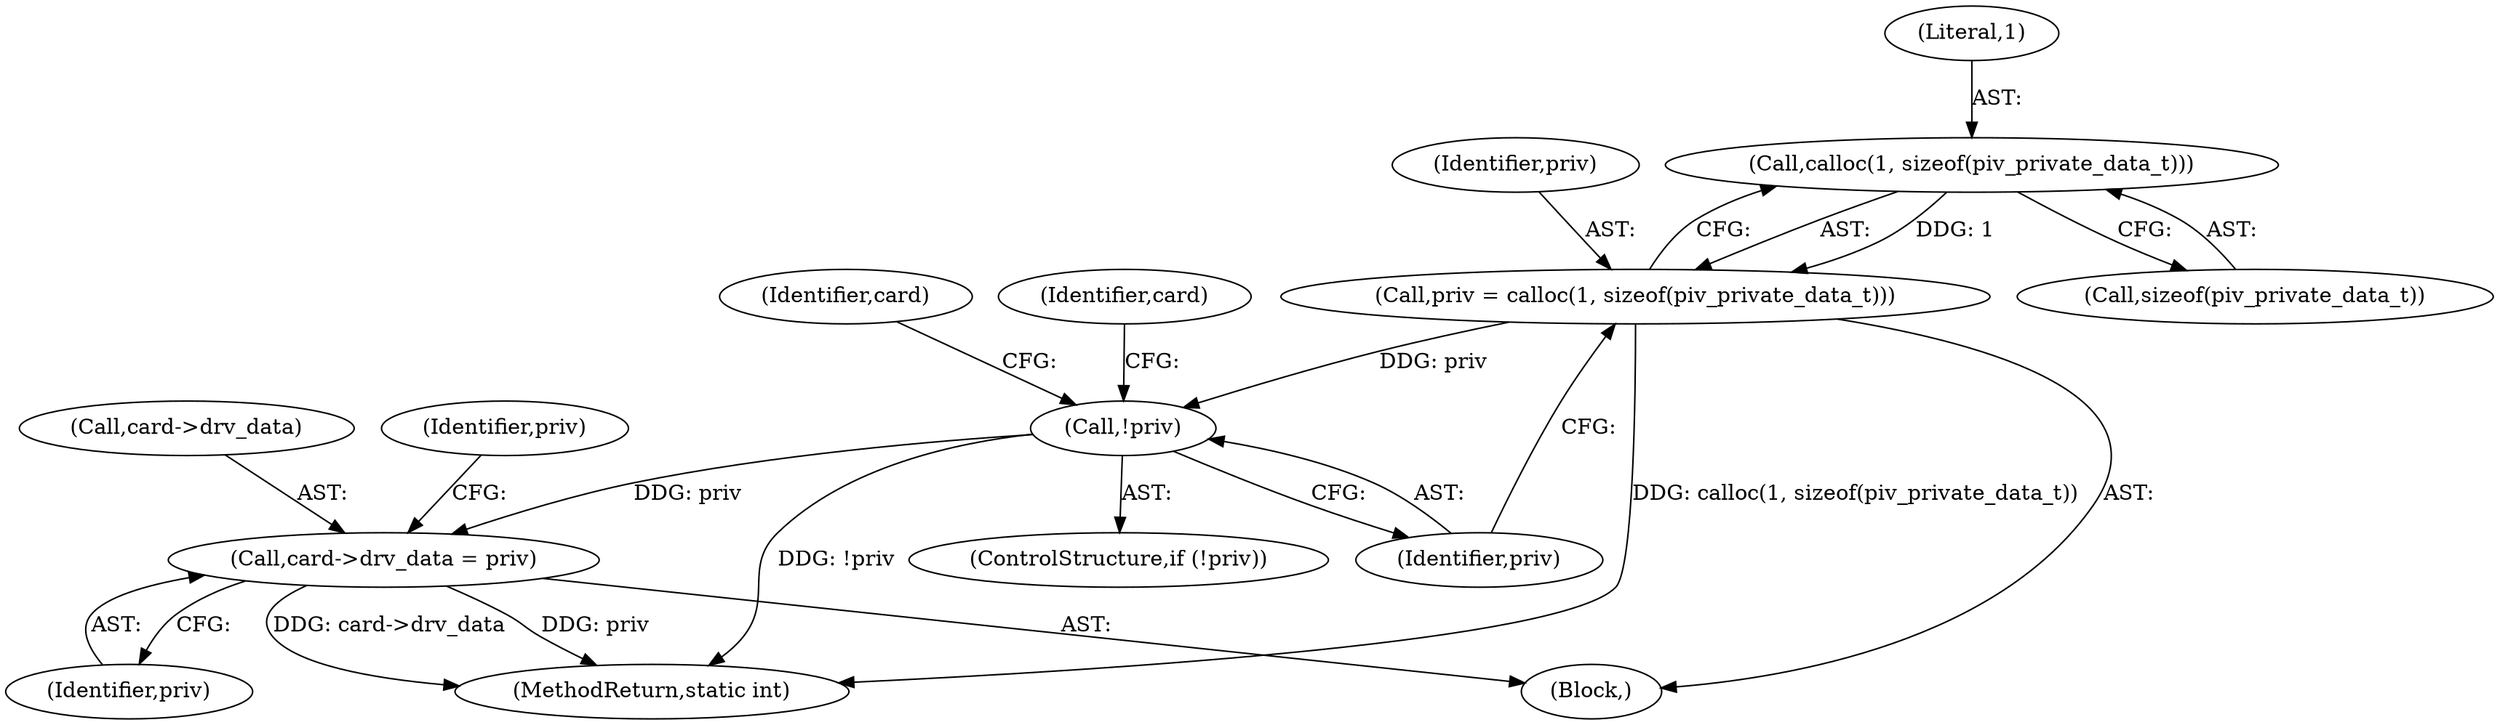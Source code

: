 digraph "0_OpenSC_8fe377e93b4b56060e5bbfb6f3142ceaeca744fa_15@API" {
"1000354" [label="(Call,calloc(1, sizeof(piv_private_data_t)))"];
"1000352" [label="(Call,priv = calloc(1, sizeof(piv_private_data_t)))"];
"1000359" [label="(Call,!priv)"];
"1000378" [label="(Call,card->drv_data = priv)"];
"1000379" [label="(Call,card->drv_data)"];
"1000516" [label="(MethodReturn,static int)"];
"1000363" [label="(Identifier,card)"];
"1000352" [label="(Call,priv = calloc(1, sizeof(piv_private_data_t)))"];
"1000353" [label="(Identifier,priv)"];
"1000359" [label="(Call,!priv)"];
"1000358" [label="(ControlStructure,if (!priv))"];
"1000382" [label="(Identifier,priv)"];
"1000354" [label="(Call,calloc(1, sizeof(piv_private_data_t)))"];
"1000355" [label="(Literal,1)"];
"1000360" [label="(Identifier,priv)"];
"1000385" [label="(Identifier,priv)"];
"1000369" [label="(Identifier,card)"];
"1000120" [label="(Block,)"];
"1000378" [label="(Call,card->drv_data = priv)"];
"1000356" [label="(Call,sizeof(piv_private_data_t))"];
"1000354" -> "1000352"  [label="AST: "];
"1000354" -> "1000356"  [label="CFG: "];
"1000355" -> "1000354"  [label="AST: "];
"1000356" -> "1000354"  [label="AST: "];
"1000352" -> "1000354"  [label="CFG: "];
"1000354" -> "1000352"  [label="DDG: 1"];
"1000352" -> "1000120"  [label="AST: "];
"1000353" -> "1000352"  [label="AST: "];
"1000360" -> "1000352"  [label="CFG: "];
"1000352" -> "1000516"  [label="DDG: calloc(1, sizeof(piv_private_data_t))"];
"1000352" -> "1000359"  [label="DDG: priv"];
"1000359" -> "1000358"  [label="AST: "];
"1000359" -> "1000360"  [label="CFG: "];
"1000360" -> "1000359"  [label="AST: "];
"1000363" -> "1000359"  [label="CFG: "];
"1000369" -> "1000359"  [label="CFG: "];
"1000359" -> "1000516"  [label="DDG: !priv"];
"1000359" -> "1000378"  [label="DDG: priv"];
"1000378" -> "1000120"  [label="AST: "];
"1000378" -> "1000382"  [label="CFG: "];
"1000379" -> "1000378"  [label="AST: "];
"1000382" -> "1000378"  [label="AST: "];
"1000385" -> "1000378"  [label="CFG: "];
"1000378" -> "1000516"  [label="DDG: card->drv_data"];
"1000378" -> "1000516"  [label="DDG: priv"];
}

